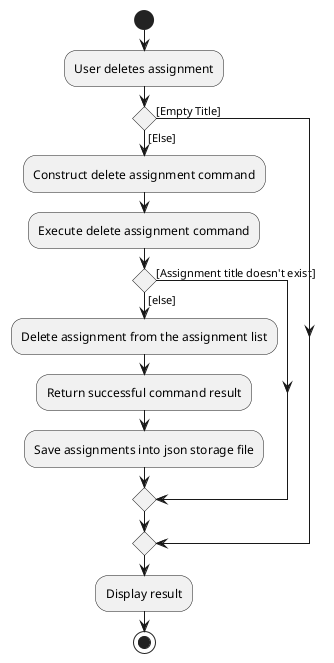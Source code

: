 @startuml

start
:User deletes assignment;
if () then ([Empty Title])
else ([Else])
    :Construct delete assignment command;
    :Execute delete assignment command;
    if () then ([Assignment title doesn't exist])
    else([else])
       :Delete assignment from the assignment list;
       :Return successful command result;
       :Save assignments into json storage file;
    endif
endif
:Display result;
stop

@enduml
